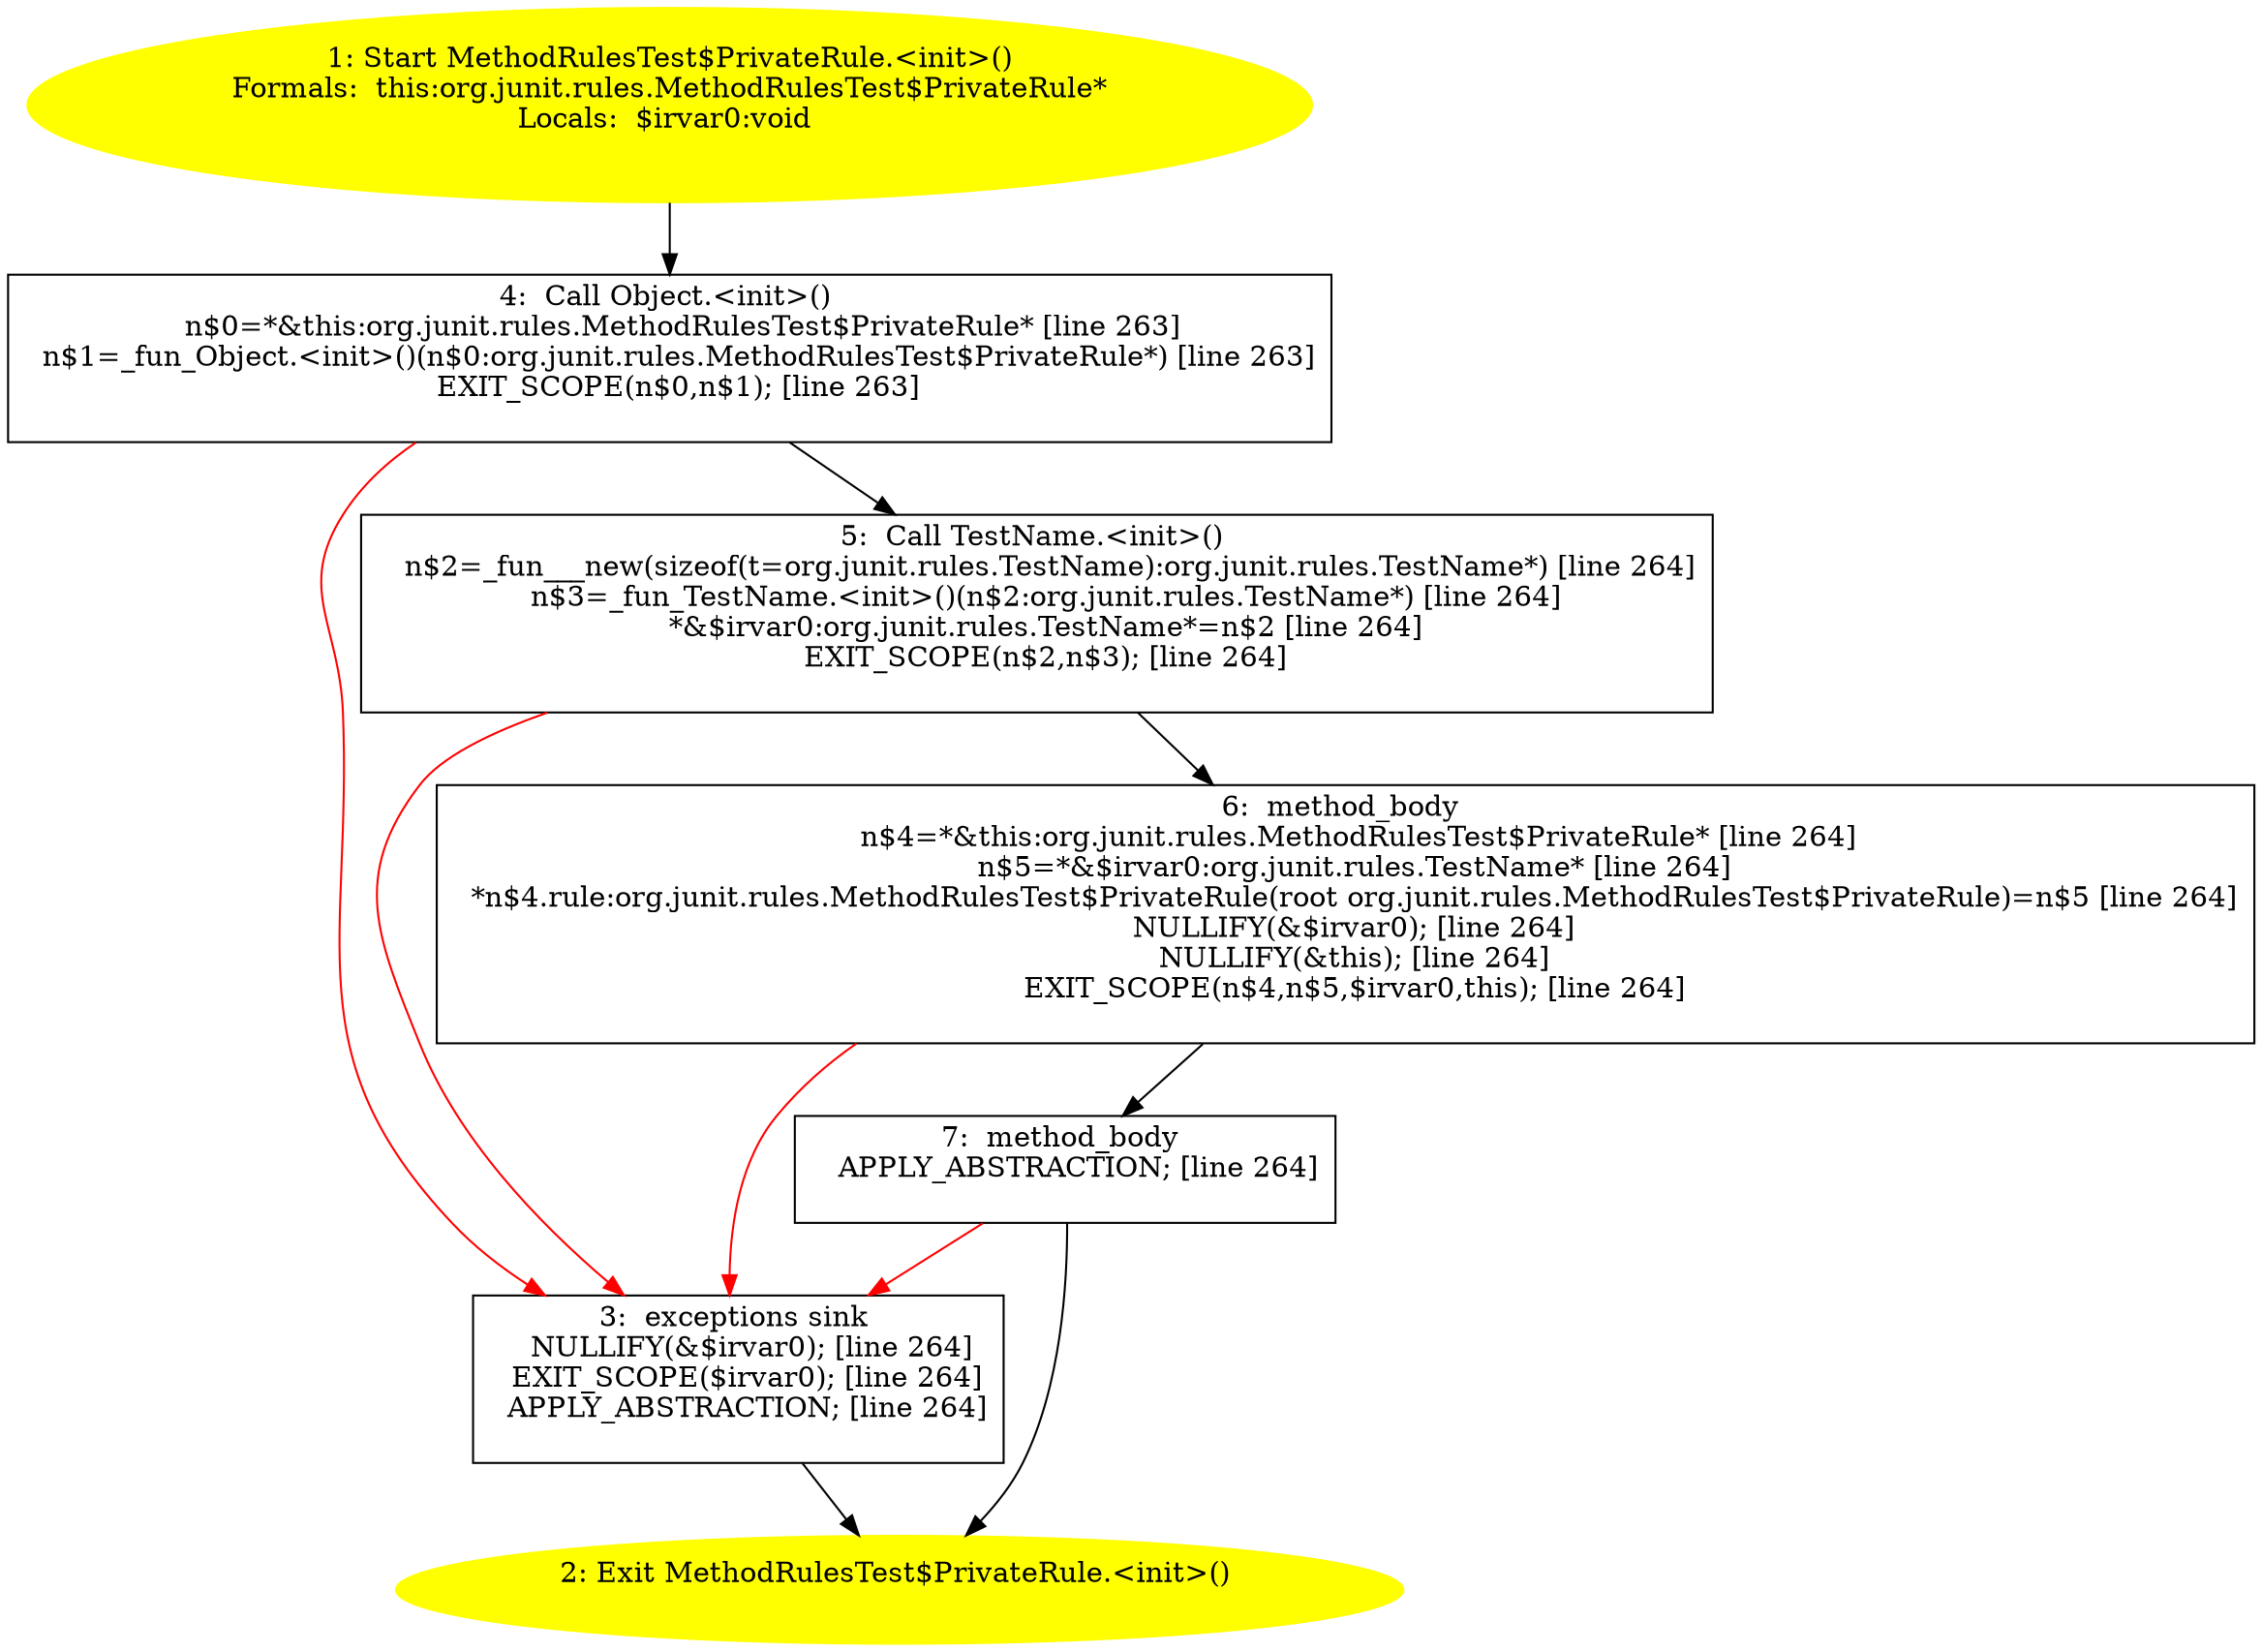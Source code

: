 /* @generated */
digraph cfg {
"org.junit.rules.MethodRulesTest$PrivateRule.<init>().643bfe6ecfcbe42dccd03da61f354250_1" [label="1: Start MethodRulesTest$PrivateRule.<init>()\nFormals:  this:org.junit.rules.MethodRulesTest$PrivateRule*\nLocals:  $irvar0:void \n  " color=yellow style=filled]
	

	 "org.junit.rules.MethodRulesTest$PrivateRule.<init>().643bfe6ecfcbe42dccd03da61f354250_1" -> "org.junit.rules.MethodRulesTest$PrivateRule.<init>().643bfe6ecfcbe42dccd03da61f354250_4" ;
"org.junit.rules.MethodRulesTest$PrivateRule.<init>().643bfe6ecfcbe42dccd03da61f354250_2" [label="2: Exit MethodRulesTest$PrivateRule.<init>() \n  " color=yellow style=filled]
	

"org.junit.rules.MethodRulesTest$PrivateRule.<init>().643bfe6ecfcbe42dccd03da61f354250_3" [label="3:  exceptions sink \n   NULLIFY(&$irvar0); [line 264]\n  EXIT_SCOPE($irvar0); [line 264]\n  APPLY_ABSTRACTION; [line 264]\n " shape="box"]
	

	 "org.junit.rules.MethodRulesTest$PrivateRule.<init>().643bfe6ecfcbe42dccd03da61f354250_3" -> "org.junit.rules.MethodRulesTest$PrivateRule.<init>().643bfe6ecfcbe42dccd03da61f354250_2" ;
"org.junit.rules.MethodRulesTest$PrivateRule.<init>().643bfe6ecfcbe42dccd03da61f354250_4" [label="4:  Call Object.<init>() \n   n$0=*&this:org.junit.rules.MethodRulesTest$PrivateRule* [line 263]\n  n$1=_fun_Object.<init>()(n$0:org.junit.rules.MethodRulesTest$PrivateRule*) [line 263]\n  EXIT_SCOPE(n$0,n$1); [line 263]\n " shape="box"]
	

	 "org.junit.rules.MethodRulesTest$PrivateRule.<init>().643bfe6ecfcbe42dccd03da61f354250_4" -> "org.junit.rules.MethodRulesTest$PrivateRule.<init>().643bfe6ecfcbe42dccd03da61f354250_5" ;
	 "org.junit.rules.MethodRulesTest$PrivateRule.<init>().643bfe6ecfcbe42dccd03da61f354250_4" -> "org.junit.rules.MethodRulesTest$PrivateRule.<init>().643bfe6ecfcbe42dccd03da61f354250_3" [color="red" ];
"org.junit.rules.MethodRulesTest$PrivateRule.<init>().643bfe6ecfcbe42dccd03da61f354250_5" [label="5:  Call TestName.<init>() \n   n$2=_fun___new(sizeof(t=org.junit.rules.TestName):org.junit.rules.TestName*) [line 264]\n  n$3=_fun_TestName.<init>()(n$2:org.junit.rules.TestName*) [line 264]\n  *&$irvar0:org.junit.rules.TestName*=n$2 [line 264]\n  EXIT_SCOPE(n$2,n$3); [line 264]\n " shape="box"]
	

	 "org.junit.rules.MethodRulesTest$PrivateRule.<init>().643bfe6ecfcbe42dccd03da61f354250_5" -> "org.junit.rules.MethodRulesTest$PrivateRule.<init>().643bfe6ecfcbe42dccd03da61f354250_6" ;
	 "org.junit.rules.MethodRulesTest$PrivateRule.<init>().643bfe6ecfcbe42dccd03da61f354250_5" -> "org.junit.rules.MethodRulesTest$PrivateRule.<init>().643bfe6ecfcbe42dccd03da61f354250_3" [color="red" ];
"org.junit.rules.MethodRulesTest$PrivateRule.<init>().643bfe6ecfcbe42dccd03da61f354250_6" [label="6:  method_body \n   n$4=*&this:org.junit.rules.MethodRulesTest$PrivateRule* [line 264]\n  n$5=*&$irvar0:org.junit.rules.TestName* [line 264]\n  *n$4.rule:org.junit.rules.MethodRulesTest$PrivateRule(root org.junit.rules.MethodRulesTest$PrivateRule)=n$5 [line 264]\n  NULLIFY(&$irvar0); [line 264]\n  NULLIFY(&this); [line 264]\n  EXIT_SCOPE(n$4,n$5,$irvar0,this); [line 264]\n " shape="box"]
	

	 "org.junit.rules.MethodRulesTest$PrivateRule.<init>().643bfe6ecfcbe42dccd03da61f354250_6" -> "org.junit.rules.MethodRulesTest$PrivateRule.<init>().643bfe6ecfcbe42dccd03da61f354250_7" ;
	 "org.junit.rules.MethodRulesTest$PrivateRule.<init>().643bfe6ecfcbe42dccd03da61f354250_6" -> "org.junit.rules.MethodRulesTest$PrivateRule.<init>().643bfe6ecfcbe42dccd03da61f354250_3" [color="red" ];
"org.junit.rules.MethodRulesTest$PrivateRule.<init>().643bfe6ecfcbe42dccd03da61f354250_7" [label="7:  method_body \n   APPLY_ABSTRACTION; [line 264]\n " shape="box"]
	

	 "org.junit.rules.MethodRulesTest$PrivateRule.<init>().643bfe6ecfcbe42dccd03da61f354250_7" -> "org.junit.rules.MethodRulesTest$PrivateRule.<init>().643bfe6ecfcbe42dccd03da61f354250_2" ;
	 "org.junit.rules.MethodRulesTest$PrivateRule.<init>().643bfe6ecfcbe42dccd03da61f354250_7" -> "org.junit.rules.MethodRulesTest$PrivateRule.<init>().643bfe6ecfcbe42dccd03da61f354250_3" [color="red" ];
}

